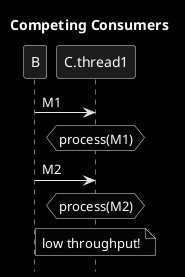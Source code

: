 @startuml
title Competing Consumers
hide footbox
skinparam monochrome reverse
B->C.thread1: M1
hnote over C.thread1: process(M1)

B->C.thread1: M2
hnote over C.thread1: process(M2)
note over C.thread1: low throughput!
@enduml
